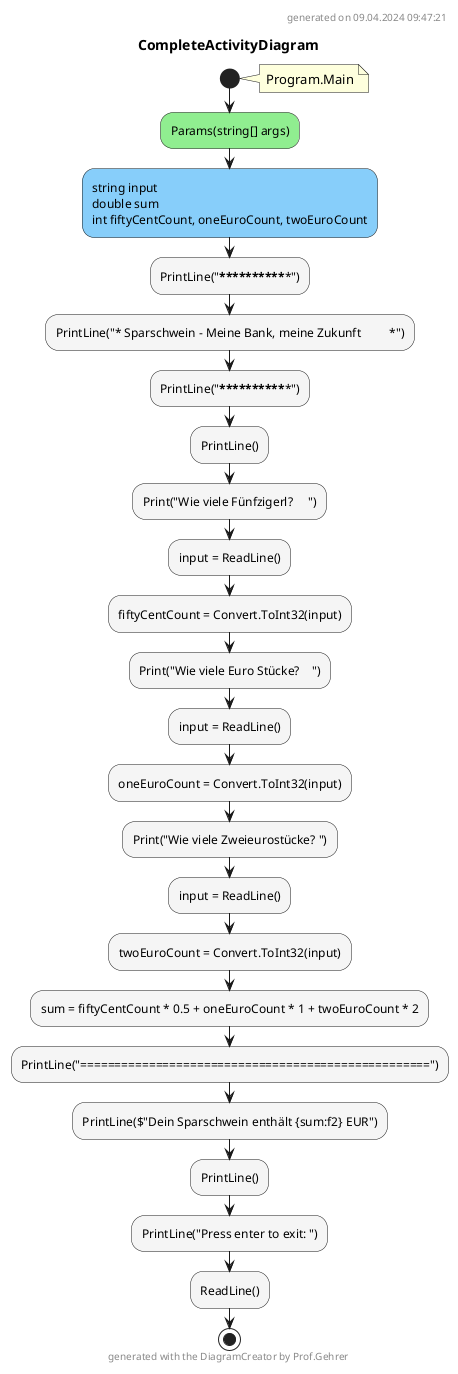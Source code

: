 @startuml CompleteActivityDiagram
header
generated on 09.04.2024 09:47:21
end header
title CompleteActivityDiagram
start
note right:  Program.Main
#LightGreen:Params(string[] args);
#LightSkyBlue:string input\ndouble sum\nint fiftyCentCount, oneEuroCount, twoEuroCount;
#WhiteSmoke:PrintLine("***************************************************");
#WhiteSmoke:PrintLine("* Sparschwein - Meine Bank, meine Zukunft         *");
#WhiteSmoke:PrintLine("***************************************************");
#WhiteSmoke:PrintLine();
#WhiteSmoke:Print("Wie viele Fünfzigerl?     ");
#WhiteSmoke:input = ReadLine();
#WhiteSmoke:fiftyCentCount = Convert.ToInt32(input);
#WhiteSmoke:Print("Wie viele Euro Stücke?    ");
#WhiteSmoke:input = ReadLine();
#WhiteSmoke:oneEuroCount = Convert.ToInt32(input);
#WhiteSmoke:Print("Wie viele Zweieurostücke? ");
#WhiteSmoke:input = ReadLine();
#WhiteSmoke:twoEuroCount = Convert.ToInt32(input);
#WhiteSmoke:sum = fiftyCentCount * 0.5 + oneEuroCount * 1 + twoEuroCount * 2;
#WhiteSmoke:PrintLine("===================================================");
#WhiteSmoke:PrintLine($"Dein Sparschwein enthält {sum:f2} EUR");
#WhiteSmoke:PrintLine();
#WhiteSmoke:PrintLine("Press enter to exit: ");
#WhiteSmoke:ReadLine();
stop
footer
generated with the DiagramCreator by Prof.Gehrer
end footer
@enduml
